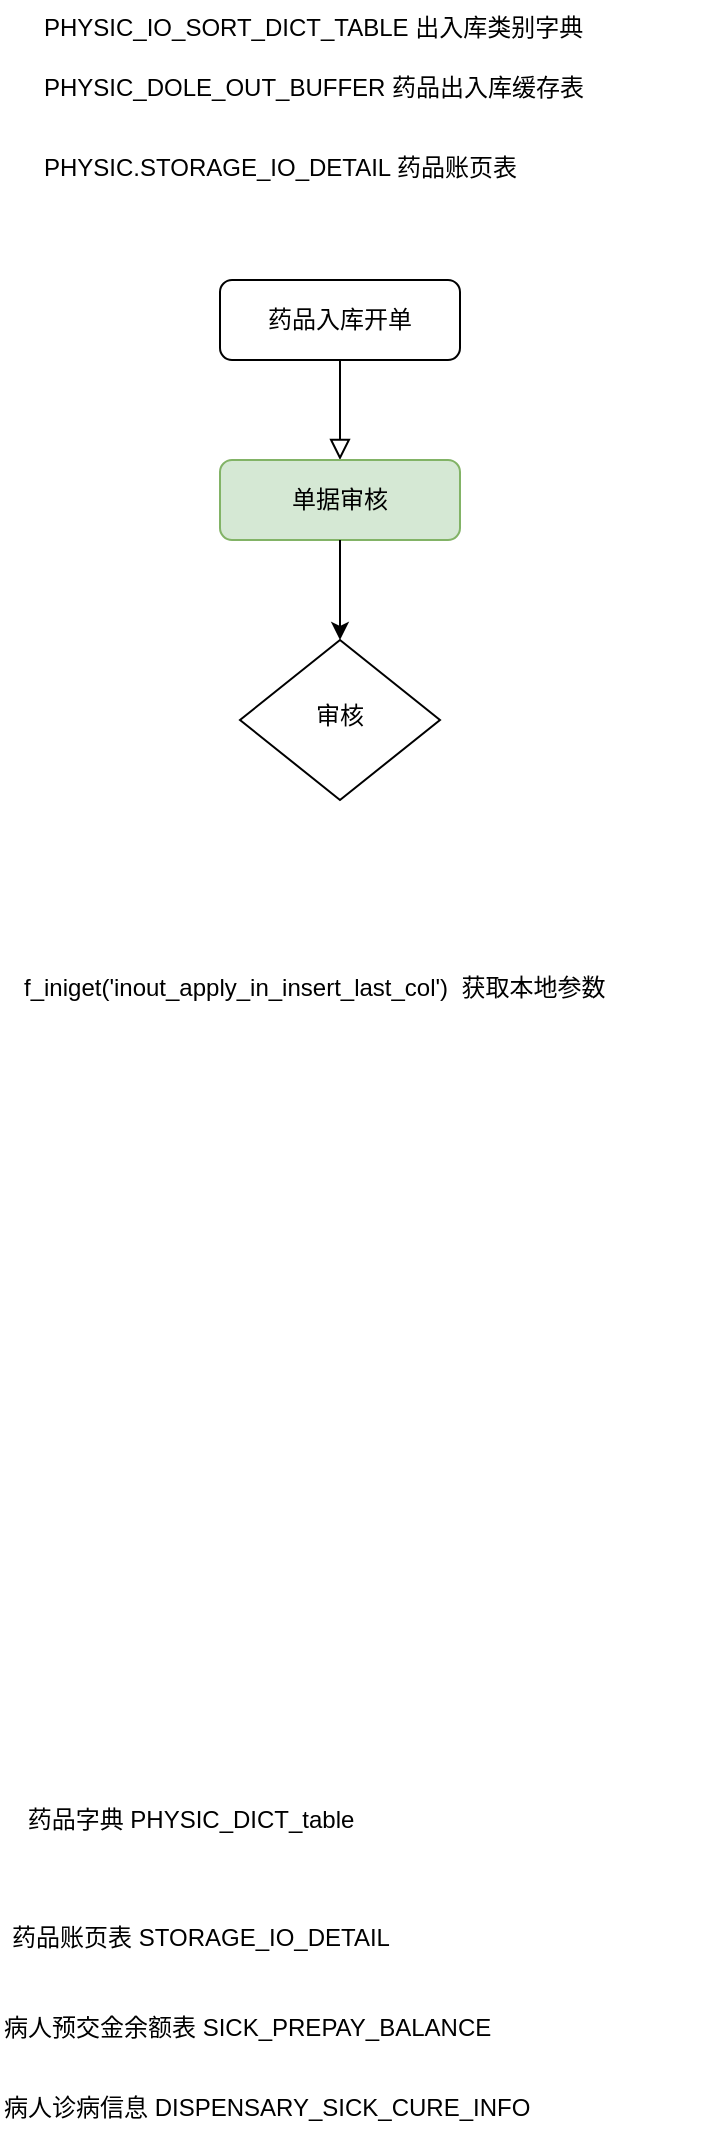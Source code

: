 <mxfile version="15.8.8" type="github" pages="2">
  <diagram id="C5RBs43oDa-KdzZeNtuy" name="Page-1">
    <mxGraphModel dx="942" dy="582" grid="1" gridSize="10" guides="1" tooltips="1" connect="1" arrows="1" fold="1" page="1" pageScale="1" pageWidth="827" pageHeight="1169" math="0" shadow="0">
      <root>
        <mxCell id="WIyWlLk6GJQsqaUBKTNV-0" />
        <mxCell id="WIyWlLk6GJQsqaUBKTNV-1" parent="WIyWlLk6GJQsqaUBKTNV-0" />
        <mxCell id="WIyWlLk6GJQsqaUBKTNV-2" value="" style="rounded=0;html=1;jettySize=auto;orthogonalLoop=1;fontSize=11;endArrow=block;endFill=0;endSize=8;strokeWidth=1;shadow=0;labelBackgroundColor=none;edgeStyle=orthogonalEdgeStyle;" parent="WIyWlLk6GJQsqaUBKTNV-1" source="WIyWlLk6GJQsqaUBKTNV-3" edge="1">
          <mxGeometry relative="1" as="geometry">
            <mxPoint x="200" y="270" as="targetPoint" />
          </mxGeometry>
        </mxCell>
        <mxCell id="WIyWlLk6GJQsqaUBKTNV-3" value="药品入库开单" style="rounded=1;whiteSpace=wrap;html=1;fontSize=12;glass=0;strokeWidth=1;shadow=0;" parent="WIyWlLk6GJQsqaUBKTNV-1" vertex="1">
          <mxGeometry x="140" y="180" width="120" height="40" as="geometry" />
        </mxCell>
        <mxCell id="duDNzdTz6WIy8Qb_8d35-0" value="药品字典&amp;nbsp;&lt;span style=&quot;text-align: left&quot;&gt;PHYSIC_DICT_table&lt;/span&gt;" style="text;strokeColor=none;fillColor=none;html=1;fontSize=12;fontStyle=0;verticalAlign=middle;align=center;" parent="WIyWlLk6GJQsqaUBKTNV-1" vertex="1">
          <mxGeometry x="40" y="930" width="170" height="40" as="geometry" />
        </mxCell>
        <mxCell id="I9v_ZmmY3Ibr-8CFH974-1" value="药品账页表&amp;nbsp;&lt;span style=&quot;text-align: left&quot;&gt;STORAGE_IO_DETAIL&lt;/span&gt;" style="text;strokeColor=none;fillColor=none;html=1;fontSize=12;fontStyle=0;verticalAlign=middle;align=center;" parent="WIyWlLk6GJQsqaUBKTNV-1" vertex="1">
          <mxGeometry x="30" y="989" width="200" height="40" as="geometry" />
        </mxCell>
        <mxCell id="I9v_ZmmY3Ibr-8CFH974-2" value="单据审核" style="rounded=1;whiteSpace=wrap;html=1;fontSize=12;glass=0;strokeWidth=1;shadow=0;fillColor=#d5e8d4;strokeColor=#82b366;" parent="WIyWlLk6GJQsqaUBKTNV-1" vertex="1">
          <mxGeometry x="140" y="270" width="120" height="40" as="geometry" />
        </mxCell>
        <mxCell id="I9v_ZmmY3Ibr-8CFH974-4" value="审核" style="rhombus;whiteSpace=wrap;html=1;shadow=0;fontFamily=Helvetica;fontSize=12;align=center;strokeWidth=1;spacing=6;spacingTop=-4;" parent="WIyWlLk6GJQsqaUBKTNV-1" vertex="1">
          <mxGeometry x="150" y="360" width="100" height="80" as="geometry" />
        </mxCell>
        <mxCell id="I9v_ZmmY3Ibr-8CFH974-6" value="" style="endArrow=classic;html=1;rounded=0;entryX=0.5;entryY=0;entryDx=0;entryDy=0;exitX=0.5;exitY=1;exitDx=0;exitDy=0;" parent="WIyWlLk6GJQsqaUBKTNV-1" source="I9v_ZmmY3Ibr-8CFH974-2" target="I9v_ZmmY3Ibr-8CFH974-4" edge="1">
          <mxGeometry width="50" height="50" relative="1" as="geometry">
            <mxPoint x="190" y="370" as="sourcePoint" />
            <mxPoint x="240" y="320" as="targetPoint" />
          </mxGeometry>
        </mxCell>
        <mxCell id="I9v_ZmmY3Ibr-8CFH974-7" value="PHYSIC_IO_SORT_DICT_TABLE 出入库类别字典" style="text;whiteSpace=wrap;html=1;" parent="WIyWlLk6GJQsqaUBKTNV-1" vertex="1">
          <mxGeometry x="50" y="40" width="290" height="30" as="geometry" />
        </mxCell>
        <mxCell id="I9v_ZmmY3Ibr-8CFH974-8" value="PHYSIC_DOLE_OUT_BUFFER 药品出入库缓存表" style="text;whiteSpace=wrap;html=1;" parent="WIyWlLk6GJQsqaUBKTNV-1" vertex="1">
          <mxGeometry x="50" y="70" width="280" height="30" as="geometry" />
        </mxCell>
        <mxCell id="I9v_ZmmY3Ibr-8CFH974-9" value="PHYSIC.STORAGE_IO_DETAIL 药品账页表" style="text;whiteSpace=wrap;html=1;" parent="WIyWlLk6GJQsqaUBKTNV-1" vertex="1">
          <mxGeometry x="50" y="110" width="260" height="30" as="geometry" />
        </mxCell>
        <mxCell id="I9v_ZmmY3Ibr-8CFH974-11" value="f_iniget(&#39;inout_apply_in_insert_last_col&#39;)&amp;nbsp; 获取本地参数" style="text;whiteSpace=wrap;html=1;" parent="WIyWlLk6GJQsqaUBKTNV-1" vertex="1">
          <mxGeometry x="40" y="520" width="330" height="30" as="geometry" />
        </mxCell>
        <mxCell id="M5dV1TBp90oPznt4KIOJ-2" value="病人预交金余额表&amp;nbsp;SICK_PREPAY_BALANCE" style="text;whiteSpace=wrap;html=1;" parent="WIyWlLk6GJQsqaUBKTNV-1" vertex="1">
          <mxGeometry x="30" y="1040" width="330" height="30" as="geometry" />
        </mxCell>
        <mxCell id="M5dV1TBp90oPznt4KIOJ-3" value="病人诊病信息 DISPENSARY_SICK_CURE_INFO" style="text;whiteSpace=wrap;html=1;" parent="WIyWlLk6GJQsqaUBKTNV-1" vertex="1">
          <mxGeometry x="30" y="1080" width="350" height="30" as="geometry" />
        </mxCell>
      </root>
    </mxGraphModel>
  </diagram>
  <diagram id="8fHEcC9v3gZXjT0N2p7v" name="挂号">
    <mxGraphModel dx="942" dy="582" grid="1" gridSize="10" guides="1" tooltips="1" connect="1" arrows="1" fold="1" page="1" pageScale="1" pageWidth="827" pageHeight="1169" math="0" shadow="0">
      <root>
        <mxCell id="L7mqa94n3lUmredjtmiB-0" />
        <mxCell id="L7mqa94n3lUmredjtmiB-1" parent="L7mqa94n3lUmredjtmiB-0" />
        <mxCell id="L7mqa94n3lUmredjtmiB-2" value="挂号" style="rounded=1;whiteSpace=wrap;html=1;" vertex="1" parent="L7mqa94n3lUmredjtmiB-1">
          <mxGeometry x="350" y="270" width="120" height="60" as="geometry" />
        </mxCell>
      </root>
    </mxGraphModel>
  </diagram>
</mxfile>
